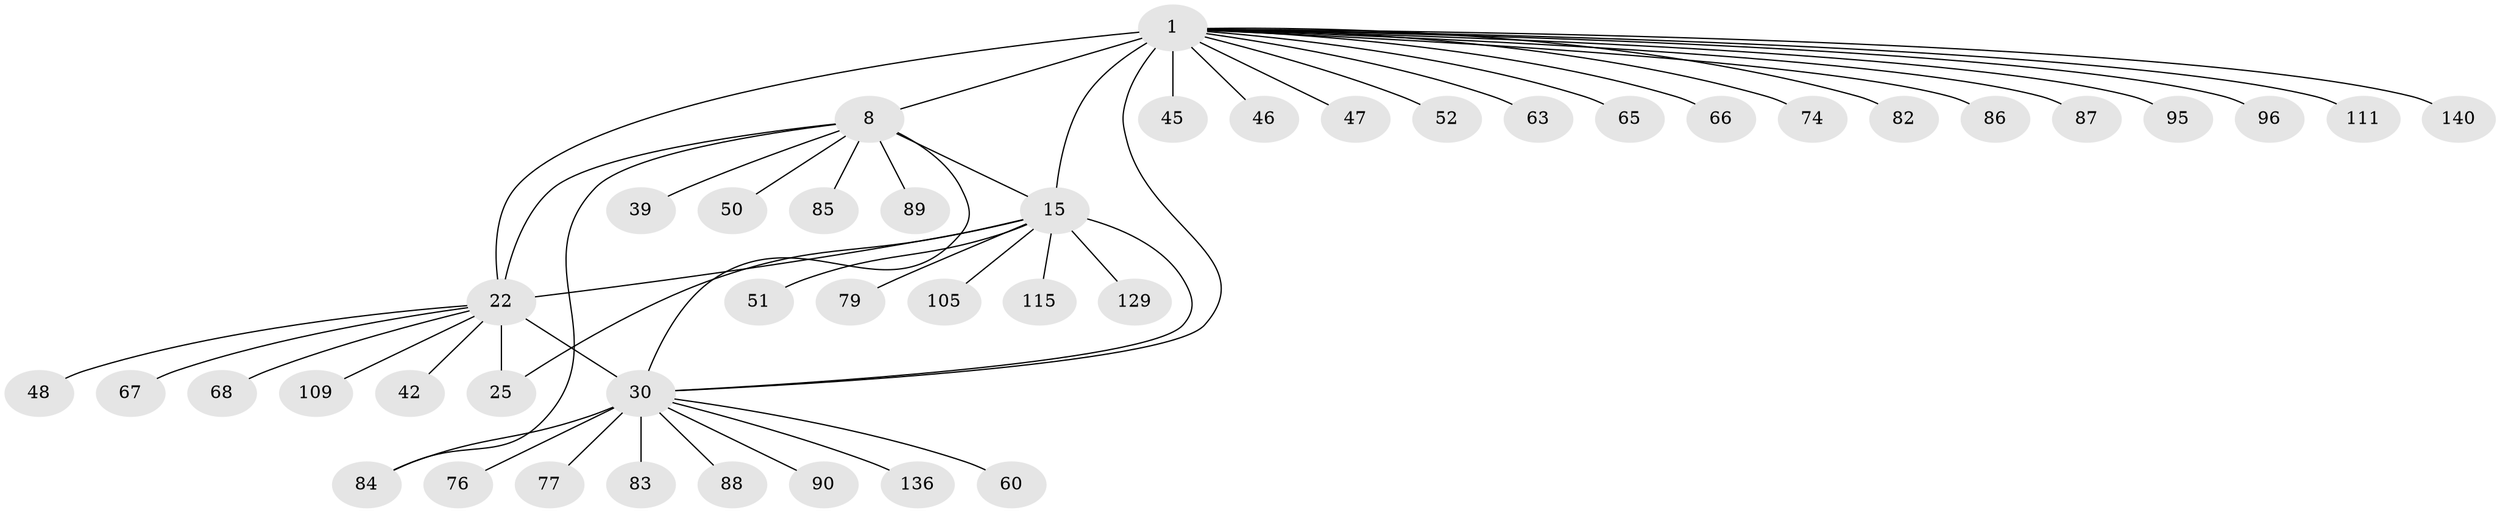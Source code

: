 // original degree distribution, {8: 0.034722222222222224, 10: 0.08333333333333333, 12: 0.006944444444444444, 9: 0.027777777777777776, 13: 0.013888888888888888, 7: 0.041666666666666664, 11: 0.013888888888888888, 6: 0.013888888888888888, 14: 0.006944444444444444, 1: 0.5555555555555556, 3: 0.027777777777777776, 2: 0.1736111111111111}
// Generated by graph-tools (version 1.1) at 2025/19/03/04/25 18:19:46]
// undirected, 43 vertices, 50 edges
graph export_dot {
graph [start="1"]
  node [color=gray90,style=filled];
  1 [super="+6+80+81+2+3"];
  8 [super="+12+44+14+117+124+141+102+40+9"];
  15 [super="+18+19+110+16"];
  22 [super="+26+49+99+28+36+27+24+23"];
  25 [super="+103+120+78"];
  30 [super="+31+34+135+32+33"];
  39 [super="+122"];
  42 [super="+69"];
  45;
  46 [super="+56"];
  47;
  48 [super="+75+121"];
  50 [super="+116"];
  51 [super="+57"];
  52;
  60 [super="+62"];
  63;
  65 [super="+72"];
  66;
  67;
  68 [super="+125"];
  74;
  76 [super="+119"];
  77 [super="+113"];
  79;
  82 [super="+144"];
  83;
  84;
  85;
  86;
  87;
  88;
  89;
  90;
  95;
  96;
  105;
  109;
  111;
  115;
  129;
  136;
  140;
  1 -- 87;
  1 -- 95;
  1 -- 15 [weight=9];
  1 -- 96;
  1 -- 65;
  1 -- 140;
  1 -- 111;
  1 -- 47;
  1 -- 52;
  1 -- 86;
  1 -- 22 [weight=3];
  1 -- 66;
  1 -- 8;
  1 -- 74;
  1 -- 45;
  1 -- 46;
  1 -- 82;
  1 -- 30;
  1 -- 63;
  8 -- 89;
  8 -- 39;
  8 -- 30;
  8 -- 15 [weight=2];
  8 -- 50;
  8 -- 84;
  8 -- 85;
  8 -- 22;
  15 -- 129;
  15 -- 105;
  15 -- 115;
  15 -- 51;
  15 -- 22;
  15 -- 79;
  15 -- 25;
  15 -- 30;
  22 -- 25 [weight=6];
  22 -- 42;
  22 -- 109;
  22 -- 30 [weight=7];
  22 -- 67;
  22 -- 48;
  22 -- 68;
  30 -- 136;
  30 -- 76;
  30 -- 60;
  30 -- 88;
  30 -- 90;
  30 -- 84;
  30 -- 77;
  30 -- 83;
}
